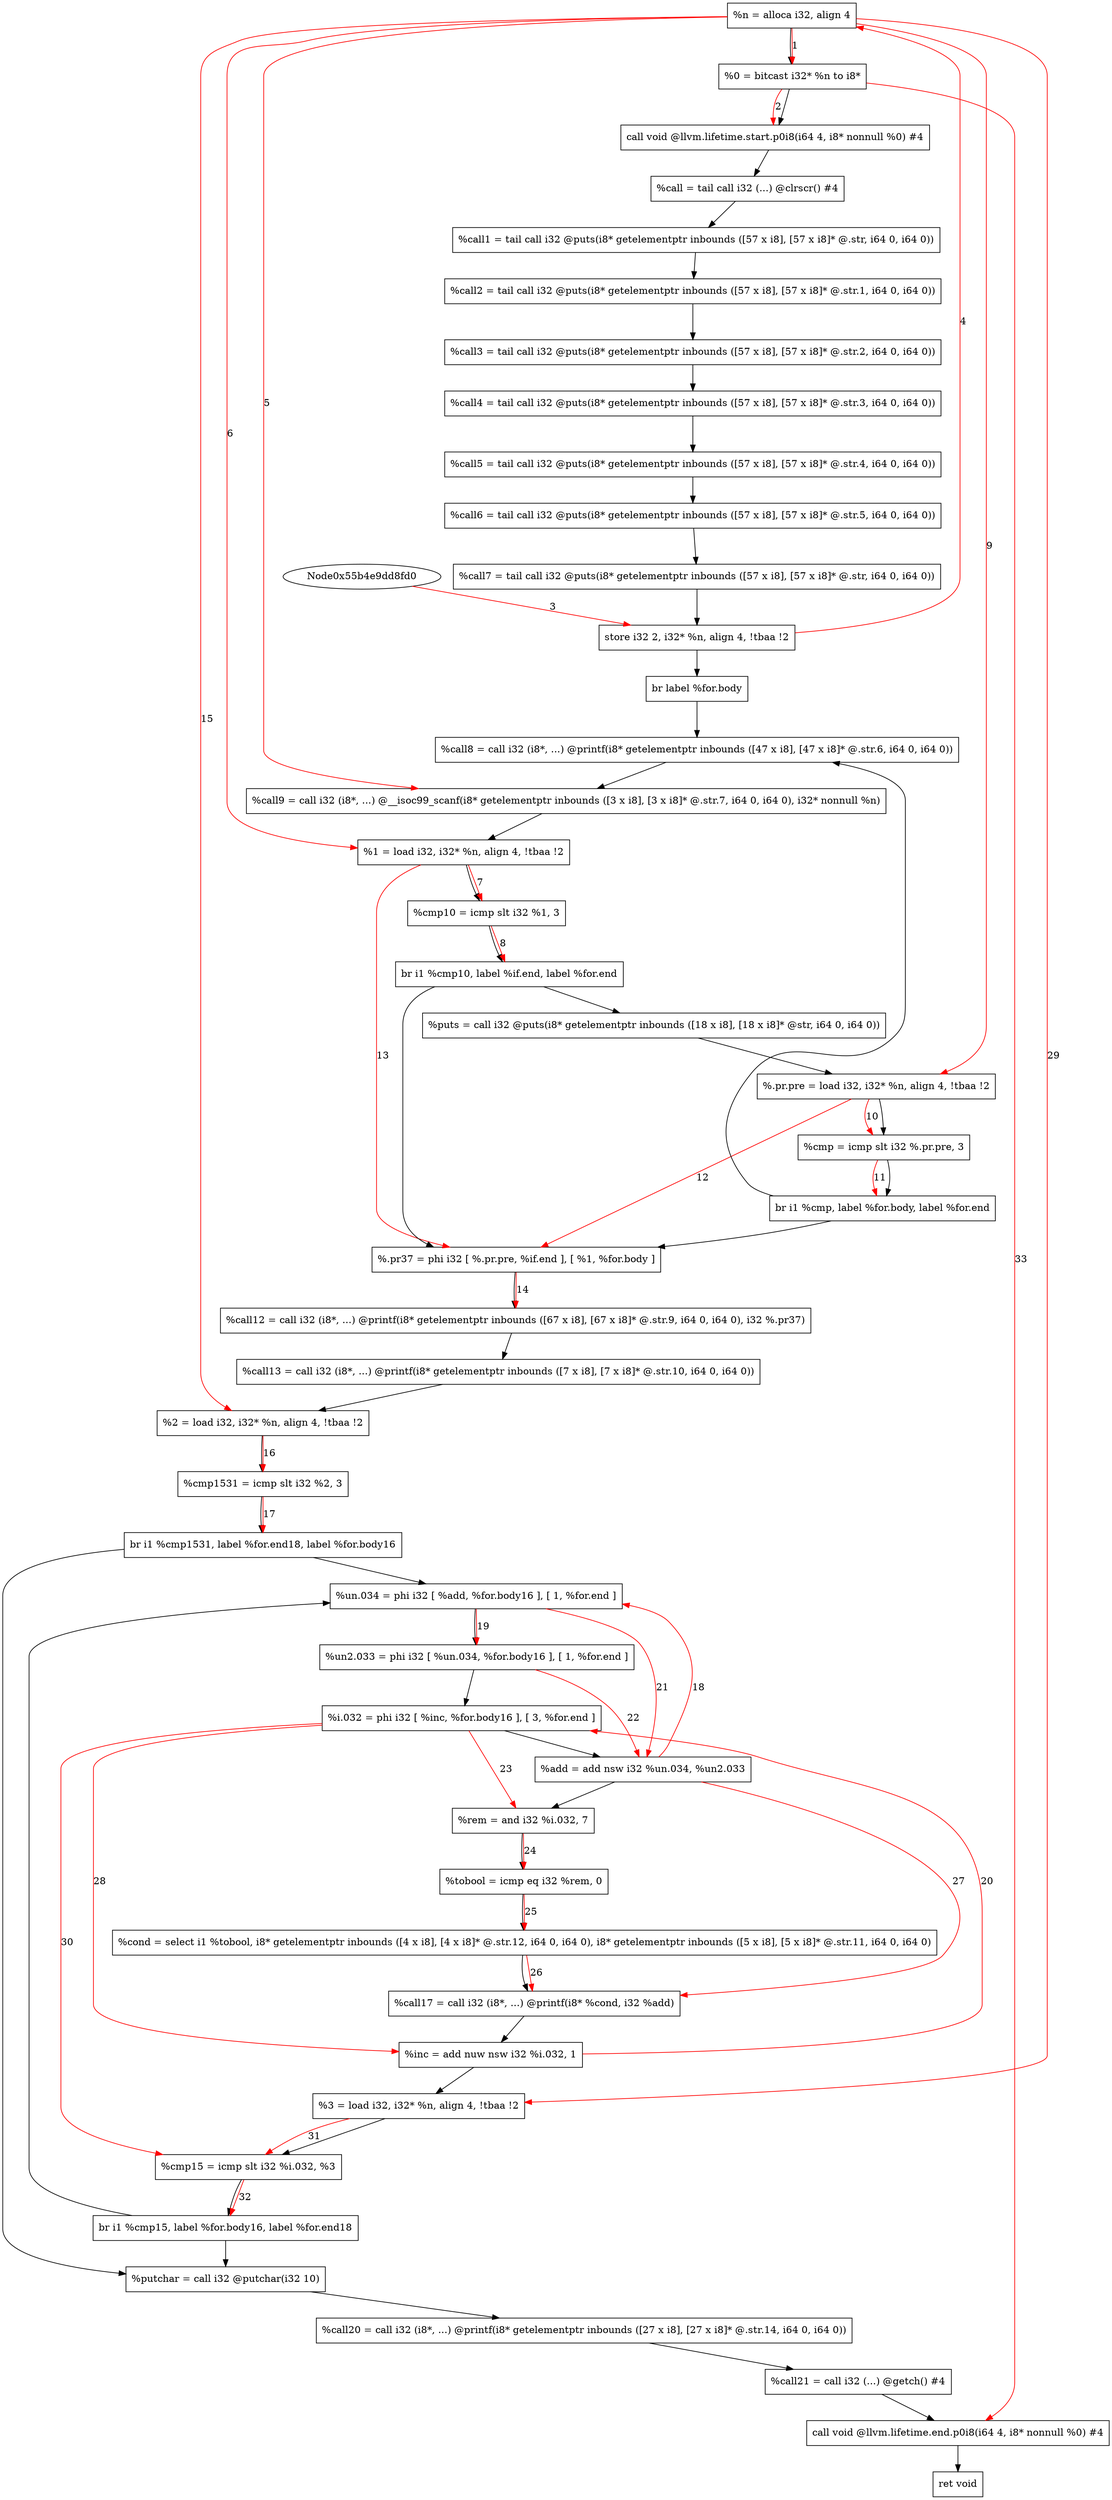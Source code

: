 digraph "CDFG for'func' function" {
	Node0x55b4e9dd7608[shape=record, label="  %n = alloca i32, align 4"]
	Node0x55b4e9dd7cc8[shape=record, label="  %0 = bitcast i32* %n to i8*"]
	Node0x55b4e9dd8128[shape=record, label="  call void @llvm.lifetime.start.p0i8(i64 4, i8* nonnull %0) #4"]
	Node0x55b4e9dd8288[shape=record, label="  %call = tail call i32 (...) @clrscr() #4"]
	Node0x55b4e9dd86f0[shape=record, label="  %call1 = tail call i32 @puts(i8* getelementptr inbounds ([57 x i8], [57 x i8]* @.str, i64 0, i64 0))"]
	Node0x55b4e9dd8880[shape=record, label="  %call2 = tail call i32 @puts(i8* getelementptr inbounds ([57 x i8], [57 x i8]* @.str.1, i64 0, i64 0))"]
	Node0x55b4e9dd89f0[shape=record, label="  %call3 = tail call i32 @puts(i8* getelementptr inbounds ([57 x i8], [57 x i8]* @.str.2, i64 0, i64 0))"]
	Node0x55b4e9dd8b60[shape=record, label="  %call4 = tail call i32 @puts(i8* getelementptr inbounds ([57 x i8], [57 x i8]* @.str.3, i64 0, i64 0))"]
	Node0x55b4e9dd8cd0[shape=record, label="  %call5 = tail call i32 @puts(i8* getelementptr inbounds ([57 x i8], [57 x i8]* @.str.4, i64 0, i64 0))"]
	Node0x55b4e9dd8e40[shape=record, label="  %call6 = tail call i32 @puts(i8* getelementptr inbounds ([57 x i8], [57 x i8]* @.str.5, i64 0, i64 0))"]
	Node0x55b4e9dd8f30[shape=record, label="  %call7 = tail call i32 @puts(i8* getelementptr inbounds ([57 x i8], [57 x i8]* @.str, i64 0, i64 0))"]
	Node0x55b4e9dd9030[shape=record, label="  store i32 2, i32* %n, align 4, !tbaa !2"]
	Node0x55b4e9dda028[shape=record, label="  br label %for.body"]
	Node0x55b4e9dda170[shape=record, label="  %call8 = call i32 (i8*, ...) @printf(i8* getelementptr inbounds ([47 x i8], [47 x i8]* @.str.6, i64 0, i64 0))"]
	Node0x55b4e9dda3d8[shape=record, label="  %call9 = call i32 (i8*, ...) @__isoc99_scanf(i8* getelementptr inbounds ([3 x i8], [3 x i8]* @.str.7, i64 0, i64 0), i32* nonnull %n)"]
	Node0x55b4e9dda638[shape=record, label="  %1 = load i32, i32* %n, align 4, !tbaa !2"]
	Node0x55b4e9ddad10[shape=record, label="  %cmp10 = icmp slt i32 %1, 3"]
	Node0x55b4e9ddaf38[shape=record, label="  br i1 %cmp10, label %if.end, label %for.end"]
	Node0x55b4e9ddb050[shape=record, label="  %puts = call i32 @puts(i8* getelementptr inbounds ([18 x i8], [18 x i8]* @str, i64 0, i64 0))"]
	Node0x55b4e9ddadd8[shape=record, label="  %.pr.pre = load i32, i32* %n, align 4, !tbaa !2"]
	Node0x55b4e9ddb140[shape=record, label="  %cmp = icmp slt i32 %.pr.pre, 3"]
	Node0x55b4e9ddb1e8[shape=record, label="  br i1 %cmp, label %for.body, label %for.end"]
	Node0x55b4e9ddb238[shape=record, label="  %.pr37 = phi i32 [ %.pr.pre, %if.end ], [ %1, %for.body ]"]
	Node0x55b4e9ddb3d8[shape=record, label="  %call12 = call i32 (i8*, ...) @printf(i8* getelementptr inbounds ([67 x i8], [67 x i8]* @.str.9, i64 0, i64 0), i32 %.pr37)"]
	Node0x55b4e9ddb550[shape=record, label="  %call13 = call i32 (i8*, ...) @printf(i8* getelementptr inbounds ([7 x i8], [7 x i8]* @.str.10, i64 0, i64 0))"]
	Node0x55b4e9ddaea8[shape=record, label="  %2 = load i32, i32* %n, align 4, !tbaa !2"]
	Node0x55b4e9ddb650[shape=record, label="  %cmp1531 = icmp slt i32 %2, 3"]
	Node0x55b4e9ddbbb8[shape=record, label="  br i1 %cmp1531, label %for.end18, label %for.body16"]
	Node0x55b4e9ddbc58[shape=record, label="  %un.034 = phi i32 [ %add, %for.body16 ], [ 1, %for.end ]"]
	Node0x55b4e9ddbd18[shape=record, label="  %un2.033 = phi i32 [ %un.034, %for.body16 ], [ 1, %for.end ]"]
	Node0x55b4e9ddc698[shape=record, label="  %i.032 = phi i32 [ %inc, %for.body16 ], [ 3, %for.end ]"]
	Node0x55b4e9ddc780[shape=record, label="  %add = add nsw i32 %un.034, %un2.033"]
	Node0x55b4e9ddc7f0[shape=record, label="  %rem = and i32 %i.032, 7"]
	Node0x55b4e9ddc8b0[shape=record, label="  %tobool = icmp eq i32 %rem, 0"]
	Node0x55b4e9ddca78[shape=record, label="  %cond = select i1 %tobool, i8* getelementptr inbounds ([4 x i8], [4 x i8]* @.str.12, i64 0, i64 0), i8* getelementptr inbounds ([5 x i8], [5 x i8]* @.str.11, i64 0, i64 0)"]
	Node0x55b4e9ddcb08[shape=record, label="  %call17 = call i32 (i8*, ...) @printf(i8* %cond, i32 %add)"]
	Node0x55b4e9ddcc00[shape=record, label="  %inc = add nuw nsw i32 %i.032, 1"]
	Node0x55b4e9ddc648[shape=record, label="  %3 = load i32, i32* %n, align 4, !tbaa !2"]
	Node0x55b4e9ddcc70[shape=record, label="  %cmp15 = icmp slt i32 %i.032, %3"]
	Node0x55b4e9ddcd18[shape=record, label="  br i1 %cmp15, label %for.body16, label %for.end18"]
	Node0x55b4e9ddce70[shape=record, label="  %putchar = call i32 @putchar(i32 10)"]
	Node0x55b4e9ddd000[shape=record, label="  %call20 = call i32 (i8*, ...) @printf(i8* getelementptr inbounds ([27 x i8], [27 x i8]* @.str.14, i64 0, i64 0))"]
	Node0x55b4e9ddd1b8[shape=record, label="  %call21 = call i32 (...) @getch() #4"]
	Node0x55b4e9ddd4a8[shape=record, label="  call void @llvm.lifetime.end.p0i8(i64 4, i8* nonnull %0) #4"]
	Node0x55b4e9ddd550[shape=record, label="  ret void"]
	Node0x55b4e9dd7608 -> Node0x55b4e9dd7cc8
	Node0x55b4e9dd7cc8 -> Node0x55b4e9dd8128
	Node0x55b4e9dd8128 -> Node0x55b4e9dd8288
	Node0x55b4e9dd8288 -> Node0x55b4e9dd86f0
	Node0x55b4e9dd86f0 -> Node0x55b4e9dd8880
	Node0x55b4e9dd8880 -> Node0x55b4e9dd89f0
	Node0x55b4e9dd89f0 -> Node0x55b4e9dd8b60
	Node0x55b4e9dd8b60 -> Node0x55b4e9dd8cd0
	Node0x55b4e9dd8cd0 -> Node0x55b4e9dd8e40
	Node0x55b4e9dd8e40 -> Node0x55b4e9dd8f30
	Node0x55b4e9dd8f30 -> Node0x55b4e9dd9030
	Node0x55b4e9dd9030 -> Node0x55b4e9dda028
	Node0x55b4e9dda028 -> Node0x55b4e9dda170
	Node0x55b4e9dda170 -> Node0x55b4e9dda3d8
	Node0x55b4e9dda3d8 -> Node0x55b4e9dda638
	Node0x55b4e9dda638 -> Node0x55b4e9ddad10
	Node0x55b4e9ddad10 -> Node0x55b4e9ddaf38
	Node0x55b4e9ddaf38 -> Node0x55b4e9ddb050
	Node0x55b4e9ddaf38 -> Node0x55b4e9ddb238
	Node0x55b4e9ddb050 -> Node0x55b4e9ddadd8
	Node0x55b4e9ddadd8 -> Node0x55b4e9ddb140
	Node0x55b4e9ddb140 -> Node0x55b4e9ddb1e8
	Node0x55b4e9ddb1e8 -> Node0x55b4e9dda170
	Node0x55b4e9ddb1e8 -> Node0x55b4e9ddb238
	Node0x55b4e9ddb238 -> Node0x55b4e9ddb3d8
	Node0x55b4e9ddb3d8 -> Node0x55b4e9ddb550
	Node0x55b4e9ddb550 -> Node0x55b4e9ddaea8
	Node0x55b4e9ddaea8 -> Node0x55b4e9ddb650
	Node0x55b4e9ddb650 -> Node0x55b4e9ddbbb8
	Node0x55b4e9ddbbb8 -> Node0x55b4e9ddce70
	Node0x55b4e9ddbbb8 -> Node0x55b4e9ddbc58
	Node0x55b4e9ddbc58 -> Node0x55b4e9ddbd18
	Node0x55b4e9ddbd18 -> Node0x55b4e9ddc698
	Node0x55b4e9ddc698 -> Node0x55b4e9ddc780
	Node0x55b4e9ddc780 -> Node0x55b4e9ddc7f0
	Node0x55b4e9ddc7f0 -> Node0x55b4e9ddc8b0
	Node0x55b4e9ddc8b0 -> Node0x55b4e9ddca78
	Node0x55b4e9ddca78 -> Node0x55b4e9ddcb08
	Node0x55b4e9ddcb08 -> Node0x55b4e9ddcc00
	Node0x55b4e9ddcc00 -> Node0x55b4e9ddc648
	Node0x55b4e9ddc648 -> Node0x55b4e9ddcc70
	Node0x55b4e9ddcc70 -> Node0x55b4e9ddcd18
	Node0x55b4e9ddcd18 -> Node0x55b4e9ddbc58
	Node0x55b4e9ddcd18 -> Node0x55b4e9ddce70
	Node0x55b4e9ddce70 -> Node0x55b4e9ddd000
	Node0x55b4e9ddd000 -> Node0x55b4e9ddd1b8
	Node0x55b4e9ddd1b8 -> Node0x55b4e9ddd4a8
	Node0x55b4e9ddd4a8 -> Node0x55b4e9ddd550
edge [color=red]
	Node0x55b4e9dd7608 -> Node0x55b4e9dd7cc8[label="1"]
	Node0x55b4e9dd7cc8 -> Node0x55b4e9dd8128[label="2"]
	Node0x55b4e9dd8fd0 -> Node0x55b4e9dd9030[label="3"]
	Node0x55b4e9dd9030 -> Node0x55b4e9dd7608[label="4"]
	Node0x55b4e9dd7608 -> Node0x55b4e9dda3d8[label="5"]
	Node0x55b4e9dd7608 -> Node0x55b4e9dda638[label="6"]
	Node0x55b4e9dda638 -> Node0x55b4e9ddad10[label="7"]
	Node0x55b4e9ddad10 -> Node0x55b4e9ddaf38[label="8"]
	Node0x55b4e9dd7608 -> Node0x55b4e9ddadd8[label="9"]
	Node0x55b4e9ddadd8 -> Node0x55b4e9ddb140[label="10"]
	Node0x55b4e9ddb140 -> Node0x55b4e9ddb1e8[label="11"]
	Node0x55b4e9ddadd8 -> Node0x55b4e9ddb238[label="12"]
	Node0x55b4e9dda638 -> Node0x55b4e9ddb238[label="13"]
	Node0x55b4e9ddb238 -> Node0x55b4e9ddb3d8[label="14"]
	Node0x55b4e9dd7608 -> Node0x55b4e9ddaea8[label="15"]
	Node0x55b4e9ddaea8 -> Node0x55b4e9ddb650[label="16"]
	Node0x55b4e9ddb650 -> Node0x55b4e9ddbbb8[label="17"]
	Node0x55b4e9ddc780 -> Node0x55b4e9ddbc58[label="18"]
	Node0x55b4e9ddbc58 -> Node0x55b4e9ddbd18[label="19"]
	Node0x55b4e9ddcc00 -> Node0x55b4e9ddc698[label="20"]
	Node0x55b4e9ddbc58 -> Node0x55b4e9ddc780[label="21"]
	Node0x55b4e9ddbd18 -> Node0x55b4e9ddc780[label="22"]
	Node0x55b4e9ddc698 -> Node0x55b4e9ddc7f0[label="23"]
	Node0x55b4e9ddc7f0 -> Node0x55b4e9ddc8b0[label="24"]
	Node0x55b4e9ddc8b0 -> Node0x55b4e9ddca78[label="25"]
	Node0x55b4e9ddca78 -> Node0x55b4e9ddcb08[label="26"]
	Node0x55b4e9ddc780 -> Node0x55b4e9ddcb08[label="27"]
	Node0x55b4e9ddc698 -> Node0x55b4e9ddcc00[label="28"]
	Node0x55b4e9dd7608 -> Node0x55b4e9ddc648[label="29"]
	Node0x55b4e9ddc698 -> Node0x55b4e9ddcc70[label="30"]
	Node0x55b4e9ddc648 -> Node0x55b4e9ddcc70[label="31"]
	Node0x55b4e9ddcc70 -> Node0x55b4e9ddcd18[label="32"]
	Node0x55b4e9dd7cc8 -> Node0x55b4e9ddd4a8[label="33"]
}
